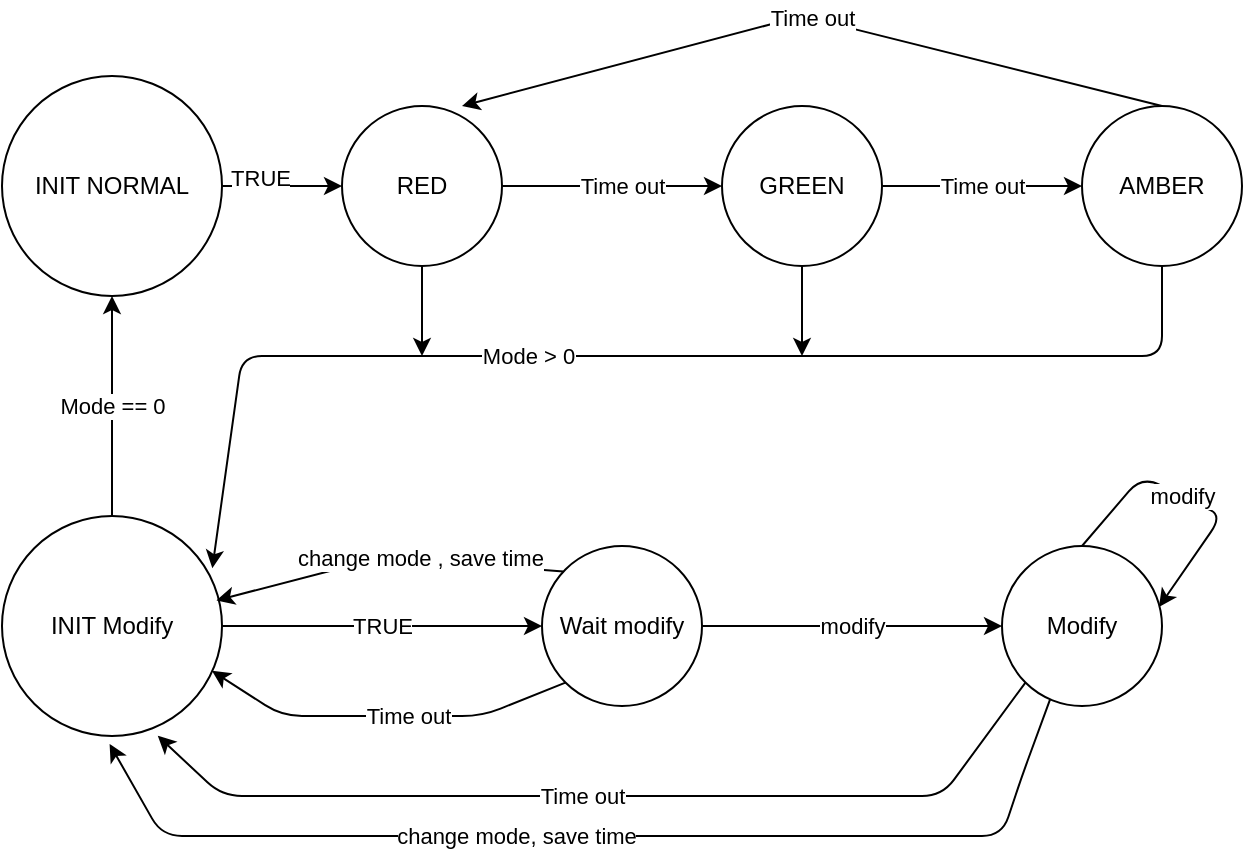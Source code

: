 <mxfile>
    <diagram id="wWbu4y2Sw-MUS9y8B-uu" name="Page-1">
        <mxGraphModel dx="766" dy="411" grid="1" gridSize="10" guides="1" tooltips="1" connect="1" arrows="1" fold="1" page="1" pageScale="1" pageWidth="850" pageHeight="1100" math="0" shadow="0">
            <root>
                <mxCell id="0"/>
                <mxCell id="1" parent="0"/>
                <mxCell id="8" style="edgeStyle=none;html=1;exitX=1;exitY=0.5;exitDx=0;exitDy=0;entryX=0;entryY=0.5;entryDx=0;entryDy=0;" parent="1" source="4" target="5" edge="1">
                    <mxGeometry relative="1" as="geometry"/>
                </mxCell>
                <mxCell id="10" value="TRUE" style="edgeLabel;html=1;align=center;verticalAlign=middle;resizable=0;points=[];" parent="8" vertex="1" connectable="0">
                    <mxGeometry x="-0.366" y="4" relative="1" as="geometry">
                        <mxPoint as="offset"/>
                    </mxGeometry>
                </mxCell>
                <mxCell id="4" value="INIT NORMAL" style="ellipse;whiteSpace=wrap;html=1;aspect=fixed;" parent="1" vertex="1">
                    <mxGeometry x="50" y="150" width="110" height="110" as="geometry"/>
                </mxCell>
                <mxCell id="9" value="Time out" style="edgeStyle=none;html=1;exitX=1;exitY=0.5;exitDx=0;exitDy=0;entryX=0;entryY=0.5;entryDx=0;entryDy=0;" parent="1" source="5" target="6" edge="1">
                    <mxGeometry x="0.091" relative="1" as="geometry">
                        <mxPoint as="offset"/>
                    </mxGeometry>
                </mxCell>
                <mxCell id="17" style="edgeStyle=none;html=1;exitX=0.5;exitY=1;exitDx=0;exitDy=0;" parent="1" source="5" edge="1">
                    <mxGeometry relative="1" as="geometry">
                        <mxPoint x="260" y="290" as="targetPoint"/>
                    </mxGeometry>
                </mxCell>
                <mxCell id="5" value="RED" style="ellipse;whiteSpace=wrap;html=1;aspect=fixed;" parent="1" vertex="1">
                    <mxGeometry x="220" y="165" width="80" height="80" as="geometry"/>
                </mxCell>
                <mxCell id="11" value="Time out" style="edgeStyle=none;html=1;exitX=1;exitY=0.5;exitDx=0;exitDy=0;entryX=0;entryY=0.5;entryDx=0;entryDy=0;" parent="1" source="6" target="7" edge="1">
                    <mxGeometry relative="1" as="geometry">
                        <mxPoint as="offset"/>
                    </mxGeometry>
                </mxCell>
                <mxCell id="15" style="edgeStyle=none;html=1;exitX=0.5;exitY=1;exitDx=0;exitDy=0;" parent="1" source="6" edge="1">
                    <mxGeometry relative="1" as="geometry">
                        <mxPoint x="450" y="290" as="targetPoint"/>
                    </mxGeometry>
                </mxCell>
                <mxCell id="6" value="GREEN" style="ellipse;whiteSpace=wrap;html=1;aspect=fixed;" parent="1" vertex="1">
                    <mxGeometry x="410" y="165" width="80" height="80" as="geometry"/>
                </mxCell>
                <mxCell id="12" value="Time out" style="edgeStyle=none;html=1;exitX=0.5;exitY=0;exitDx=0;exitDy=0;entryX=0.75;entryY=0;entryDx=0;entryDy=0;entryPerimeter=0;" parent="1" source="7" target="5" edge="1">
                    <mxGeometry relative="1" as="geometry">
                        <Array as="points">
                            <mxPoint x="450" y="120"/>
                        </Array>
                    </mxGeometry>
                </mxCell>
                <mxCell id="16" style="edgeStyle=none;html=1;exitX=0.5;exitY=1;exitDx=0;exitDy=0;entryX=0.956;entryY=0.237;entryDx=0;entryDy=0;entryPerimeter=0;" parent="1" source="7" target="13" edge="1">
                    <mxGeometry relative="1" as="geometry">
                        <mxPoint x="630" y="290" as="targetPoint"/>
                        <Array as="points">
                            <mxPoint x="630" y="290"/>
                            <mxPoint x="170" y="290"/>
                        </Array>
                    </mxGeometry>
                </mxCell>
                <mxCell id="18" value="Mode &amp;gt; 0" style="edgeLabel;html=1;align=center;verticalAlign=middle;resizable=0;points=[];" parent="16" vertex="1" connectable="0">
                    <mxGeometry x="0.182" relative="1" as="geometry">
                        <mxPoint as="offset"/>
                    </mxGeometry>
                </mxCell>
                <mxCell id="7" value="AMBER" style="ellipse;whiteSpace=wrap;html=1;aspect=fixed;" parent="1" vertex="1">
                    <mxGeometry x="590" y="165" width="80" height="80" as="geometry"/>
                </mxCell>
                <mxCell id="19" value="Mode == 0" style="edgeStyle=none;html=1;exitX=0.5;exitY=0;exitDx=0;exitDy=0;entryX=0.5;entryY=1;entryDx=0;entryDy=0;" parent="1" source="13" target="4" edge="1">
                    <mxGeometry relative="1" as="geometry"/>
                </mxCell>
                <mxCell id="23" value="TRUE" style="edgeStyle=none;html=1;exitX=1;exitY=0.5;exitDx=0;exitDy=0;entryX=0;entryY=0.5;entryDx=0;entryDy=0;" parent="1" source="13" target="20" edge="1">
                    <mxGeometry relative="1" as="geometry"/>
                </mxCell>
                <mxCell id="13" value="INIT Modify" style="ellipse;whiteSpace=wrap;html=1;aspect=fixed;" parent="1" vertex="1">
                    <mxGeometry x="50" y="370" width="110" height="110" as="geometry"/>
                </mxCell>
                <mxCell id="24" value="modify" style="edgeStyle=none;html=1;exitX=1;exitY=0.5;exitDx=0;exitDy=0;entryX=0;entryY=0.5;entryDx=0;entryDy=0;" parent="1" source="20" target="21" edge="1">
                    <mxGeometry relative="1" as="geometry">
                        <mxPoint as="offset"/>
                    </mxGeometry>
                </mxCell>
                <mxCell id="36" style="edgeStyle=none;html=1;exitX=0;exitY=1;exitDx=0;exitDy=0;entryX=0.955;entryY=0.704;entryDx=0;entryDy=0;entryPerimeter=0;" parent="1" source="20" target="13" edge="1">
                    <mxGeometry relative="1" as="geometry">
                        <Array as="points">
                            <mxPoint x="290" y="470"/>
                            <mxPoint x="230" y="470"/>
                            <mxPoint x="190" y="470"/>
                        </Array>
                    </mxGeometry>
                </mxCell>
                <mxCell id="37" value="Time out" style="edgeLabel;html=1;align=center;verticalAlign=middle;resizable=0;points=[];" parent="36" vertex="1" connectable="0">
                    <mxGeometry x="-0.123" relative="1" as="geometry">
                        <mxPoint as="offset"/>
                    </mxGeometry>
                </mxCell>
                <mxCell id="20" value="Wait modify" style="ellipse;whiteSpace=wrap;html=1;aspect=fixed;" parent="1" vertex="1">
                    <mxGeometry x="320" y="385" width="80" height="80" as="geometry"/>
                </mxCell>
                <mxCell id="28" style="edgeStyle=none;html=1;exitX=0.3;exitY=0.96;exitDx=0;exitDy=0;entryX=0.489;entryY=1.036;entryDx=0;entryDy=0;entryPerimeter=0;exitPerimeter=0;" parent="1" source="21" target="13" edge="1">
                    <mxGeometry relative="1" as="geometry">
                        <Array as="points">
                            <mxPoint x="560" y="500"/>
                            <mxPoint x="550" y="530"/>
                            <mxPoint x="510" y="530"/>
                            <mxPoint x="460" y="530"/>
                            <mxPoint x="420" y="530"/>
                            <mxPoint x="230" y="530"/>
                            <mxPoint x="130" y="530"/>
                        </Array>
                    </mxGeometry>
                </mxCell>
                <mxCell id="29" value="change mode, save time" style="edgeLabel;html=1;align=center;verticalAlign=middle;resizable=0;points=[];" parent="28" vertex="1" connectable="0">
                    <mxGeometry x="0.158" relative="1" as="geometry">
                        <mxPoint as="offset"/>
                    </mxGeometry>
                </mxCell>
                <mxCell id="33" style="edgeStyle=none;html=1;exitX=0;exitY=1;exitDx=0;exitDy=0;entryX=0.708;entryY=0.999;entryDx=0;entryDy=0;entryPerimeter=0;" parent="1" source="21" target="13" edge="1">
                    <mxGeometry relative="1" as="geometry">
                        <Array as="points">
                            <mxPoint x="520" y="510"/>
                            <mxPoint x="400" y="510"/>
                            <mxPoint x="300" y="510"/>
                            <mxPoint x="250" y="510"/>
                            <mxPoint x="200" y="510"/>
                            <mxPoint x="160" y="510"/>
                        </Array>
                    </mxGeometry>
                </mxCell>
                <mxCell id="34" value="Time out" style="edgeLabel;html=1;align=center;verticalAlign=middle;resizable=0;points=[];" parent="33" vertex="1" connectable="0">
                    <mxGeometry x="0.055" relative="1" as="geometry">
                        <mxPoint as="offset"/>
                    </mxGeometry>
                </mxCell>
                <mxCell id="21" value="Modify" style="ellipse;whiteSpace=wrap;html=1;aspect=fixed;" parent="1" vertex="1">
                    <mxGeometry x="550" y="385" width="80" height="80" as="geometry"/>
                </mxCell>
                <mxCell id="32" value="change mode , save time" style="edgeStyle=none;html=1;exitX=0;exitY=0;exitDx=0;exitDy=0;startArrow=none;" parent="1" edge="1">
                    <mxGeometry x="-0.188" y="-1" relative="1" as="geometry">
                        <Array as="points">
                            <mxPoint x="239" y="391"/>
                        </Array>
                        <mxPoint as="offset"/>
                        <mxPoint x="330.716" y="397.716" as="sourcePoint"/>
                        <mxPoint x="157.24" y="412.197" as="targetPoint"/>
                    </mxGeometry>
                </mxCell>
                <mxCell id="38" value="modify" style="edgeStyle=none;html=1;exitX=0.5;exitY=0;exitDx=0;exitDy=0;entryX=0.981;entryY=0.381;entryDx=0;entryDy=0;entryPerimeter=0;" parent="1" source="21" target="21" edge="1">
                    <mxGeometry x="-0.065" relative="1" as="geometry">
                        <Array as="points">
                            <mxPoint x="620" y="350"/>
                            <mxPoint x="640" y="360"/>
                            <mxPoint x="660" y="370"/>
                        </Array>
                        <mxPoint as="offset"/>
                    </mxGeometry>
                </mxCell>
            </root>
        </mxGraphModel>
    </diagram>
</mxfile>